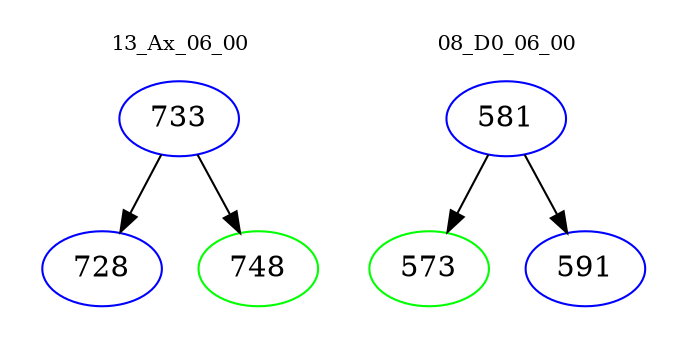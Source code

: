 digraph{
subgraph cluster_0 {
color = white
label = "13_Ax_06_00";
fontsize=10;
T0_733 [label="733", color="blue"]
T0_733 -> T0_728 [color="black"]
T0_728 [label="728", color="blue"]
T0_733 -> T0_748 [color="black"]
T0_748 [label="748", color="green"]
}
subgraph cluster_1 {
color = white
label = "08_D0_06_00";
fontsize=10;
T1_581 [label="581", color="blue"]
T1_581 -> T1_573 [color="black"]
T1_573 [label="573", color="green"]
T1_581 -> T1_591 [color="black"]
T1_591 [label="591", color="blue"]
}
}
